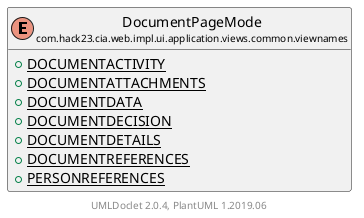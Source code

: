 @startuml
    set namespaceSeparator none
    hide empty fields
    hide empty methods

    enum "<size:14>DocumentPageMode\n<size:10>com.hack23.cia.web.impl.ui.application.views.common.viewnames" as com.hack23.cia.web.impl.ui.application.views.common.viewnames.DocumentPageMode [[DocumentPageMode.html]] {
        {static} +DOCUMENTACTIVITY
        {static} +DOCUMENTATTACHMENTS
        {static} +DOCUMENTDATA
        {static} +DOCUMENTDECISION
        {static} +DOCUMENTDETAILS
        {static} +DOCUMENTREFERENCES
        {static} +PERSONREFERENCES
    }

    center footer UMLDoclet 2.0.4, PlantUML 1.2019.06
@enduml
